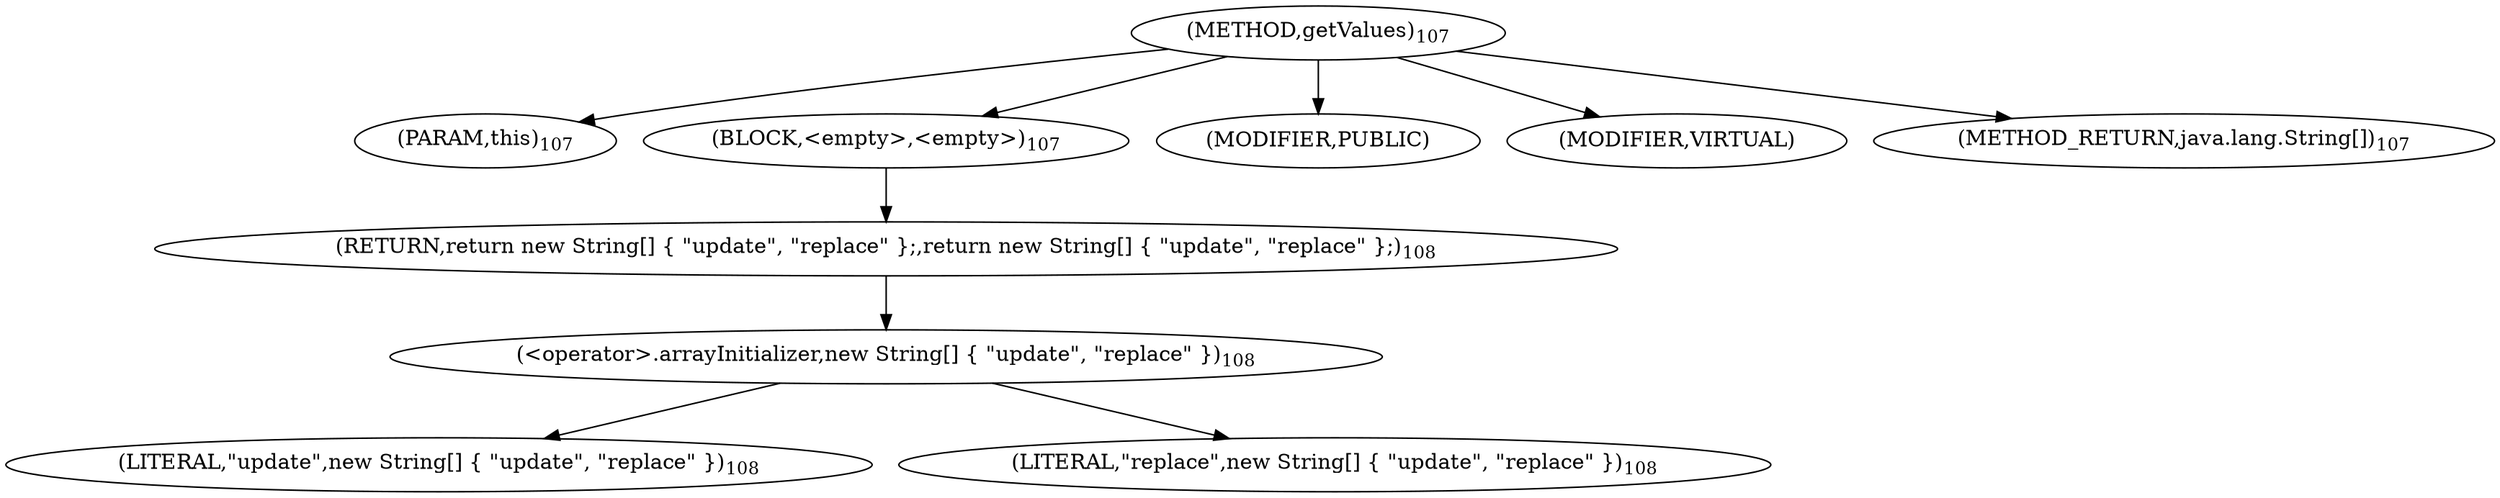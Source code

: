 digraph "getValues" {  
"30" [label = <(METHOD,getValues)<SUB>107</SUB>> ]
"31" [label = <(PARAM,this)<SUB>107</SUB>> ]
"32" [label = <(BLOCK,&lt;empty&gt;,&lt;empty&gt;)<SUB>107</SUB>> ]
"33" [label = <(RETURN,return new String[] { &quot;update&quot;, &quot;replace&quot; };,return new String[] { &quot;update&quot;, &quot;replace&quot; };)<SUB>108</SUB>> ]
"34" [label = <(&lt;operator&gt;.arrayInitializer,new String[] { &quot;update&quot;, &quot;replace&quot; })<SUB>108</SUB>> ]
"35" [label = <(LITERAL,&quot;update&quot;,new String[] { &quot;update&quot;, &quot;replace&quot; })<SUB>108</SUB>> ]
"36" [label = <(LITERAL,&quot;replace&quot;,new String[] { &quot;update&quot;, &quot;replace&quot; })<SUB>108</SUB>> ]
"37" [label = <(MODIFIER,PUBLIC)> ]
"38" [label = <(MODIFIER,VIRTUAL)> ]
"39" [label = <(METHOD_RETURN,java.lang.String[])<SUB>107</SUB>> ]
  "30" -> "31" 
  "30" -> "32" 
  "30" -> "37" 
  "30" -> "38" 
  "30" -> "39" 
  "32" -> "33" 
  "33" -> "34" 
  "34" -> "35" 
  "34" -> "36" 
}
